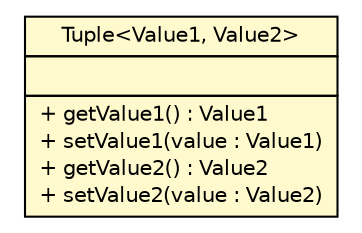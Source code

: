 #!/usr/local/bin/dot
#
# Class diagram 
# Generated by UMLGraph version R5_6-24-gf6e263 (http://www.umlgraph.org/)
#

digraph G {
	edge [fontname="Helvetica",fontsize=10,labelfontname="Helvetica",labelfontsize=10];
	node [fontname="Helvetica",fontsize=10,shape=plaintext];
	nodesep=0.25;
	ranksep=0.5;
	// org.apache.clusterbr.proc.dto.Tuple<Value1, Value2>
	c485 [label=<<table title="org.apache.clusterbr.proc.dto.Tuple" border="0" cellborder="1" cellspacing="0" cellpadding="2" port="p" bgcolor="lemonChiffon" href="./Tuple.html">
		<tr><td><table border="0" cellspacing="0" cellpadding="1">
<tr><td align="center" balign="center"> Tuple&lt;Value1, Value2&gt; </td></tr>
		</table></td></tr>
		<tr><td><table border="0" cellspacing="0" cellpadding="1">
<tr><td align="left" balign="left">  </td></tr>
		</table></td></tr>
		<tr><td><table border="0" cellspacing="0" cellpadding="1">
<tr><td align="left" balign="left"> + getValue1() : Value1 </td></tr>
<tr><td align="left" balign="left"> + setValue1(value : Value1) </td></tr>
<tr><td align="left" balign="left"> + getValue2() : Value2 </td></tr>
<tr><td align="left" balign="left"> + setValue2(value : Value2) </td></tr>
		</table></td></tr>
		</table>>, URL="./Tuple.html", fontname="Helvetica", fontcolor="black", fontsize=10.0];
}

